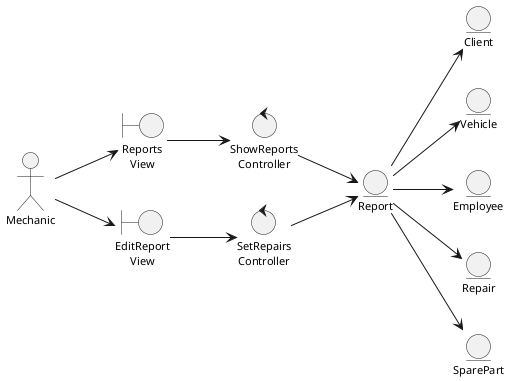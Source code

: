 @startuml
skinparam style strictuml
left to right direction
skinparam defaultTextAlignment center
skinparam defaultFontSize 11

actor Mechanic

boundary "Reports\nView" as ReportsView
control "ShowReports\nController" as ShowReportsController
entity Client
entity Vehicle
entity Employee

boundary "EditReport\nView" as EditReportView
control "SetRepairs\nController" as SetRepairsController
entity Report
entity Repair
entity SparePart

Mechanic --> ReportsView
ReportsView --> ShowReportsController
ShowReportsController --> Report

Mechanic --> EditReportView
EditReportView --> SetRepairsController
SetRepairsController --> Report
Report --> Repair
Report  --> SparePart
Report --> Client
Report --> Vehicle
Report --> Employee

@enduml